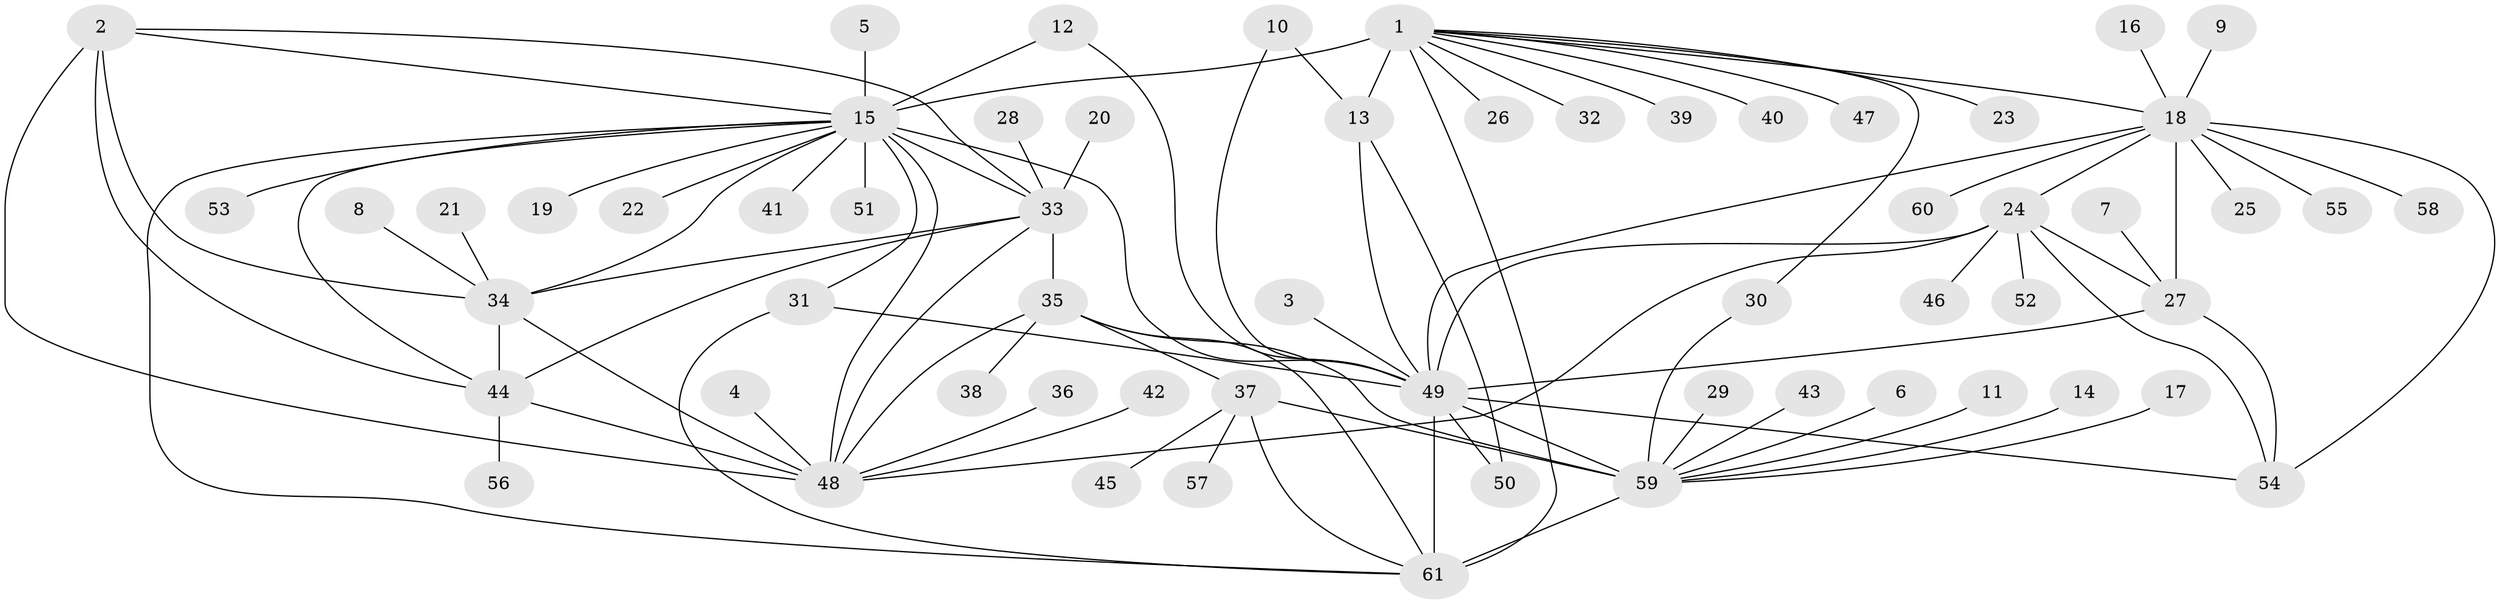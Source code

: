 // original degree distribution, {9: 0.024793388429752067, 6: 0.03305785123966942, 5: 0.024793388429752067, 7: 0.049586776859504134, 12: 0.01652892561983471, 10: 0.05785123966942149, 8: 0.024793388429752067, 11: 0.01652892561983471, 1: 0.5702479338842975, 2: 0.1487603305785124, 3: 0.024793388429752067, 4: 0.008264462809917356}
// Generated by graph-tools (version 1.1) at 2025/50/03/09/25 03:50:35]
// undirected, 61 vertices, 93 edges
graph export_dot {
graph [start="1"]
  node [color=gray90,style=filled];
  1;
  2;
  3;
  4;
  5;
  6;
  7;
  8;
  9;
  10;
  11;
  12;
  13;
  14;
  15;
  16;
  17;
  18;
  19;
  20;
  21;
  22;
  23;
  24;
  25;
  26;
  27;
  28;
  29;
  30;
  31;
  32;
  33;
  34;
  35;
  36;
  37;
  38;
  39;
  40;
  41;
  42;
  43;
  44;
  45;
  46;
  47;
  48;
  49;
  50;
  51;
  52;
  53;
  54;
  55;
  56;
  57;
  58;
  59;
  60;
  61;
  1 -- 13 [weight=8.0];
  1 -- 15 [weight=1.0];
  1 -- 18 [weight=1.0];
  1 -- 23 [weight=1.0];
  1 -- 26 [weight=1.0];
  1 -- 30 [weight=1.0];
  1 -- 32 [weight=1.0];
  1 -- 39 [weight=1.0];
  1 -- 40 [weight=1.0];
  1 -- 47 [weight=1.0];
  1 -- 61 [weight=1.0];
  2 -- 15 [weight=1.0];
  2 -- 33 [weight=1.0];
  2 -- 34 [weight=1.0];
  2 -- 44 [weight=1.0];
  2 -- 48 [weight=1.0];
  3 -- 49 [weight=1.0];
  4 -- 48 [weight=1.0];
  5 -- 15 [weight=1.0];
  6 -- 59 [weight=1.0];
  7 -- 27 [weight=1.0];
  8 -- 34 [weight=1.0];
  9 -- 18 [weight=1.0];
  10 -- 13 [weight=1.0];
  10 -- 49 [weight=1.0];
  11 -- 59 [weight=1.0];
  12 -- 15 [weight=1.0];
  12 -- 49 [weight=1.0];
  13 -- 49 [weight=1.0];
  13 -- 50 [weight=1.0];
  14 -- 59 [weight=1.0];
  15 -- 19 [weight=1.0];
  15 -- 22 [weight=1.0];
  15 -- 31 [weight=1.0];
  15 -- 33 [weight=1.0];
  15 -- 34 [weight=1.0];
  15 -- 41 [weight=1.0];
  15 -- 44 [weight=1.0];
  15 -- 48 [weight=1.0];
  15 -- 49 [weight=3.0];
  15 -- 51 [weight=1.0];
  15 -- 53 [weight=1.0];
  15 -- 61 [weight=1.0];
  16 -- 18 [weight=1.0];
  17 -- 59 [weight=1.0];
  18 -- 24 [weight=2.0];
  18 -- 25 [weight=1.0];
  18 -- 27 [weight=2.0];
  18 -- 49 [weight=2.0];
  18 -- 54 [weight=2.0];
  18 -- 55 [weight=1.0];
  18 -- 58 [weight=1.0];
  18 -- 60 [weight=1.0];
  20 -- 33 [weight=1.0];
  21 -- 34 [weight=1.0];
  24 -- 27 [weight=1.0];
  24 -- 46 [weight=1.0];
  24 -- 48 [weight=1.0];
  24 -- 49 [weight=1.0];
  24 -- 52 [weight=1.0];
  24 -- 54 [weight=1.0];
  27 -- 49 [weight=1.0];
  27 -- 54 [weight=1.0];
  28 -- 33 [weight=1.0];
  29 -- 59 [weight=1.0];
  30 -- 59 [weight=1.0];
  31 -- 49 [weight=3.0];
  31 -- 61 [weight=1.0];
  33 -- 34 [weight=1.0];
  33 -- 35 [weight=1.0];
  33 -- 44 [weight=1.0];
  33 -- 48 [weight=1.0];
  34 -- 44 [weight=1.0];
  34 -- 48 [weight=1.0];
  35 -- 37 [weight=1.0];
  35 -- 38 [weight=1.0];
  35 -- 48 [weight=1.0];
  35 -- 59 [weight=3.0];
  35 -- 61 [weight=1.0];
  36 -- 48 [weight=1.0];
  37 -- 45 [weight=1.0];
  37 -- 57 [weight=1.0];
  37 -- 59 [weight=3.0];
  37 -- 61 [weight=1.0];
  42 -- 48 [weight=1.0];
  43 -- 59 [weight=1.0];
  44 -- 48 [weight=1.0];
  44 -- 56 [weight=1.0];
  49 -- 50 [weight=1.0];
  49 -- 54 [weight=2.0];
  49 -- 59 [weight=1.0];
  49 -- 61 [weight=3.0];
  59 -- 61 [weight=3.0];
}

